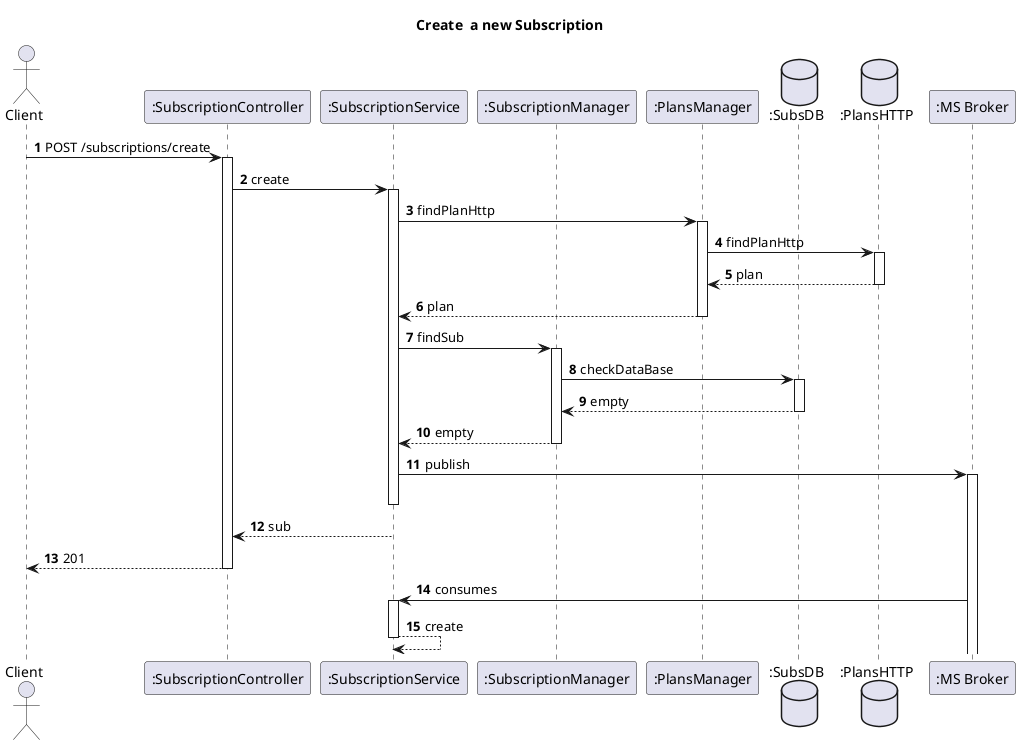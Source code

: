 @startuml
'https://plantuml.com/sequence-diagram
autoactivate on
autonumber
title  Create  a new Subscription

autonumber

actor "Client" as Ac
participant ":SubscriptionController" as Auth
participant ":SubscriptionService" as SService
participant ":SubscriptionManager" as UManager
participant ":PlansManager" as PManager

database ":SubsDB" as SDB
database ":PlansHTTP" as SDBHTTP



participant ":MS Broker" as Broker

Ac->Auth: POST /subscriptions/create
Auth->SService: create

SService-> PManager: findPlanHttp
PManager->SDBHTTP:findPlanHttp
SDBHTTP-->PManager: plan
PManager-->SService: plan

SService->UManager:findSub
UManager->SDB: checkDataBase
SDB-->UManager:empty
UManager --> SService:empty
SService->Broker: publish
deactivate SService
SService -->Auth:sub
Auth --> Ac : 201
Broker-> SService: consumes
SService --> SService: create


@enduml
